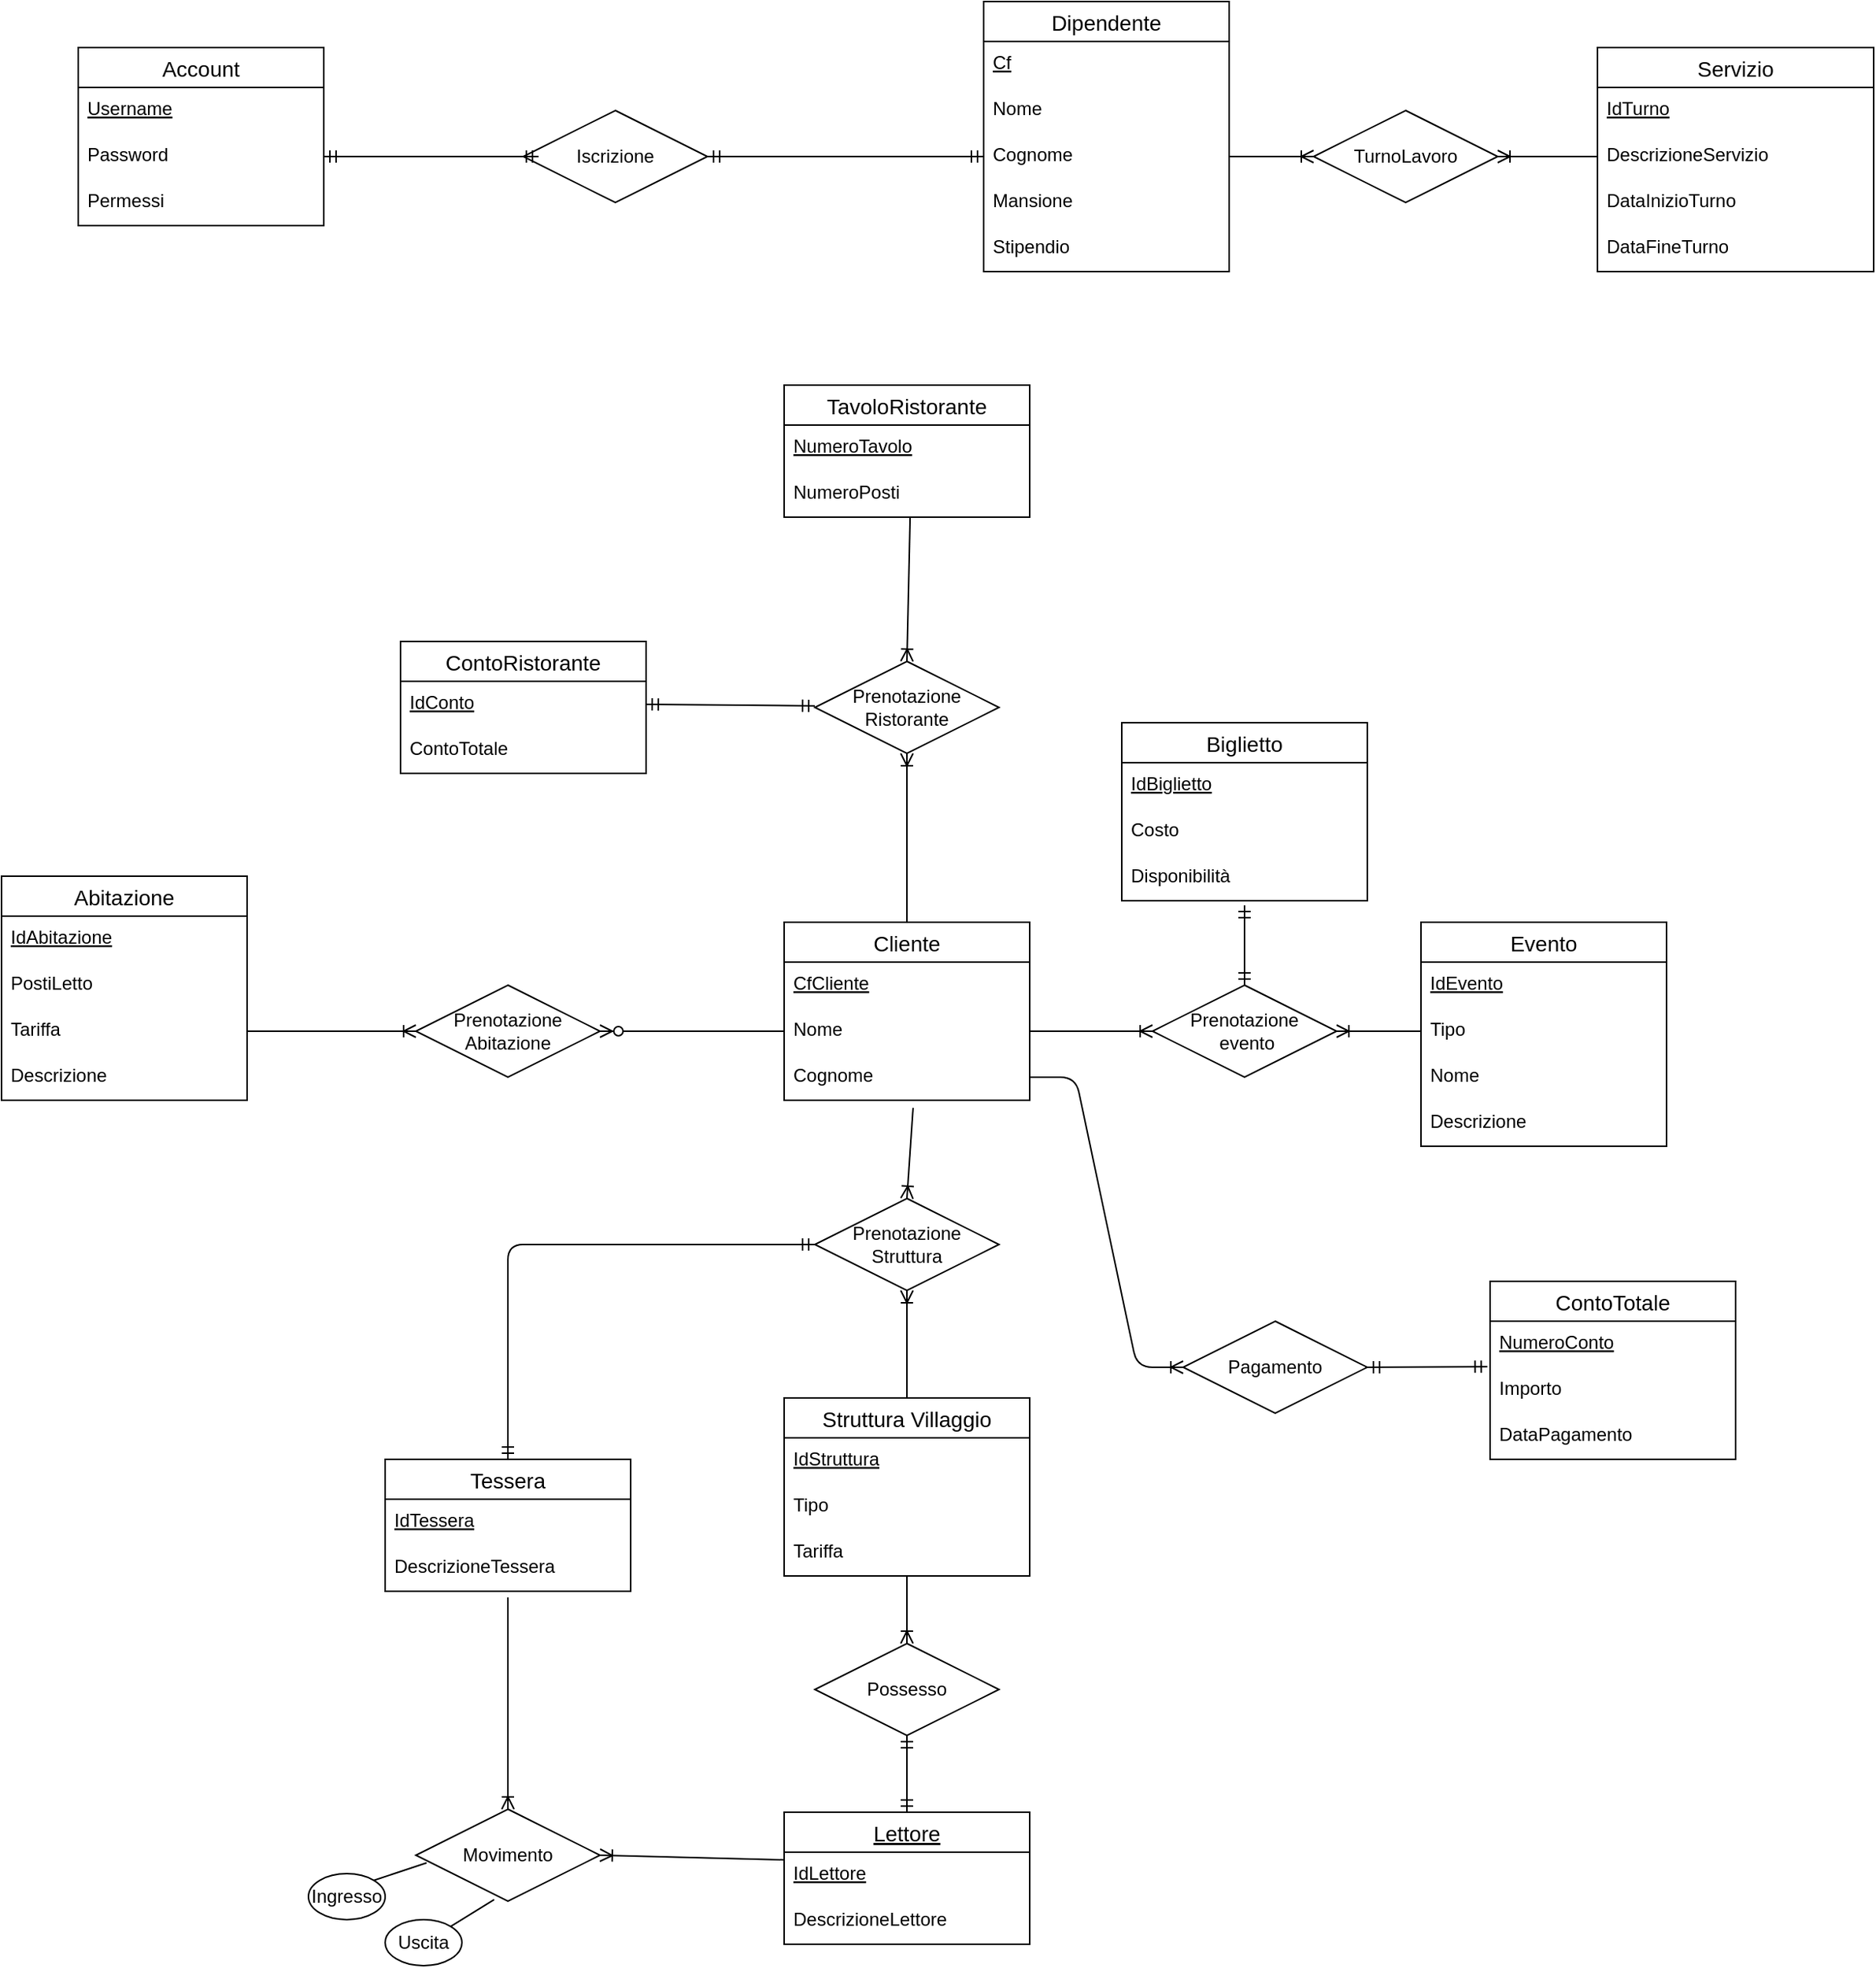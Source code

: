 <mxfile version="13.10.4" type="google"><diagram id="R2lEEEUBdFMjLlhIrx00" name="Page-1"><mxGraphModel dx="868" dy="1651" grid="1" gridSize="10" guides="1" tooltips="1" connect="1" arrows="1" fold="1" page="1" pageScale="1" pageWidth="827" pageHeight="1169" math="0" shadow="0" extFonts="Permanent Marker^https://fonts.googleapis.com/css?family=Permanent+Marker"><root><mxCell id="0"/><mxCell id="1" parent="0"/><mxCell id="88BkT422KWKRaGCLBC-q-8" value="Abitazione" style="swimlane;fontStyle=0;childLayout=stackLayout;horizontal=1;startSize=26;horizontalStack=0;resizeParent=1;resizeParentMax=0;resizeLast=0;collapsible=1;marginBottom=0;align=center;fontSize=14;" parent="1" vertex="1"><mxGeometry x="230" y="-20" width="160" height="146" as="geometry"><mxRectangle x="470" y="380" width="100" height="26" as="alternateBounds"/></mxGeometry></mxCell><mxCell id="88BkT422KWKRaGCLBC-q-9" value="IdAbitazione" style="text;strokeColor=none;fillColor=none;spacingLeft=4;spacingRight=4;overflow=hidden;rotatable=0;points=[[0,0.5],[1,0.5]];portConstraint=eastwest;fontSize=12;fontStyle=4" parent="88BkT422KWKRaGCLBC-q-8" vertex="1"><mxGeometry y="26" width="160" height="30" as="geometry"/></mxCell><mxCell id="88BkT422KWKRaGCLBC-q-10" value="PostiLetto" style="text;strokeColor=none;fillColor=none;spacingLeft=4;spacingRight=4;overflow=hidden;rotatable=0;points=[[0,0.5],[1,0.5]];portConstraint=eastwest;fontSize=12;" parent="88BkT422KWKRaGCLBC-q-8" vertex="1"><mxGeometry y="56" width="160" height="30" as="geometry"/></mxCell><mxCell id="88BkT422KWKRaGCLBC-q-14" value="Tariffa" style="text;strokeColor=none;fillColor=none;spacingLeft=4;spacingRight=4;overflow=hidden;rotatable=0;points=[[0,0.5],[1,0.5]];portConstraint=eastwest;fontSize=12;" parent="88BkT422KWKRaGCLBC-q-8" vertex="1"><mxGeometry y="86" width="160" height="30" as="geometry"/></mxCell><mxCell id="88BkT422KWKRaGCLBC-q-15" value="Descrizione" style="text;strokeColor=none;fillColor=none;spacingLeft=4;spacingRight=4;overflow=hidden;rotatable=0;points=[[0,0.5],[1,0.5]];portConstraint=eastwest;fontSize=12;" parent="88BkT422KWKRaGCLBC-q-8" vertex="1"><mxGeometry y="116" width="160" height="30" as="geometry"/></mxCell><mxCell id="88BkT422KWKRaGCLBC-q-32" value="" style="fontSize=12;html=1;endArrow=ERzeroToMany;endFill=1;entryX=1;entryY=0.5;entryDx=0;entryDy=0;exitX=0;exitY=0.5;exitDx=0;exitDy=0;" parent="1" source="88BkT422KWKRaGCLBC-q-36" target="88BkT422KWKRaGCLBC-q-42" edge="1"><mxGeometry width="100" height="100" relative="1" as="geometry"><mxPoint x="730" y="81" as="sourcePoint"/><mxPoint x="485" y="81" as="targetPoint"/></mxGeometry></mxCell><mxCell id="88BkT422KWKRaGCLBC-q-34" value="Cliente" style="swimlane;fontStyle=0;childLayout=stackLayout;horizontal=1;startSize=26;horizontalStack=0;resizeParent=1;resizeParentMax=0;resizeLast=0;collapsible=1;marginBottom=0;align=center;fontSize=14;" parent="1" vertex="1"><mxGeometry x="740" y="10" width="160" height="116" as="geometry"/></mxCell><mxCell id="88BkT422KWKRaGCLBC-q-35" value="CfCliente" style="text;strokeColor=none;fillColor=none;spacingLeft=4;spacingRight=4;overflow=hidden;rotatable=0;points=[[0,0.5],[1,0.5]];portConstraint=eastwest;fontSize=12;fontStyle=4" parent="88BkT422KWKRaGCLBC-q-34" vertex="1"><mxGeometry y="26" width="160" height="30" as="geometry"/></mxCell><mxCell id="88BkT422KWKRaGCLBC-q-36" value="Nome" style="text;strokeColor=none;fillColor=none;spacingLeft=4;spacingRight=4;overflow=hidden;rotatable=0;points=[[0,0.5],[1,0.5]];portConstraint=eastwest;fontSize=12;" parent="88BkT422KWKRaGCLBC-q-34" vertex="1"><mxGeometry y="56" width="160" height="30" as="geometry"/></mxCell><mxCell id="88BkT422KWKRaGCLBC-q-37" value="Cognome" style="text;strokeColor=none;fillColor=none;spacingLeft=4;spacingRight=4;overflow=hidden;rotatable=0;points=[[0,0.5],[1,0.5]];portConstraint=eastwest;fontSize=12;" parent="88BkT422KWKRaGCLBC-q-34" vertex="1"><mxGeometry y="86" width="160" height="30" as="geometry"/></mxCell><mxCell id="88BkT422KWKRaGCLBC-q-42" value="Prenotazione Abitazione" style="shape=rhombus;perimeter=rhombusPerimeter;whiteSpace=wrap;html=1;align=center;" parent="1" vertex="1"><mxGeometry x="500" y="51" width="120" height="60" as="geometry"/></mxCell><mxCell id="88BkT422KWKRaGCLBC-q-43" value="Prenotazione Struttura" style="shape=rhombus;perimeter=rhombusPerimeter;whiteSpace=wrap;html=1;align=center;" parent="1" vertex="1"><mxGeometry x="760" y="190" width="120" height="60" as="geometry"/></mxCell><mxCell id="88BkT422KWKRaGCLBC-q-44" value="Prenotazione Ristorante" style="shape=rhombus;perimeter=rhombusPerimeter;whiteSpace=wrap;html=1;align=center;" parent="1" vertex="1"><mxGeometry x="760" y="-160" width="120" height="60" as="geometry"/></mxCell><mxCell id="88BkT422KWKRaGCLBC-q-46" value="Prenotazione&lt;br&gt;&amp;nbsp;evento" style="shape=rhombus;perimeter=rhombusPerimeter;whiteSpace=wrap;html=1;align=center;" parent="1" vertex="1"><mxGeometry x="980" y="51" width="120" height="60" as="geometry"/></mxCell><mxCell id="88BkT422KWKRaGCLBC-q-48" value="" style="fontSize=12;html=1;endArrow=ERoneToMany;entryX=0;entryY=0.5;entryDx=0;entryDy=0;exitX=1;exitY=0.5;exitDx=0;exitDy=0;" parent="1" source="88BkT422KWKRaGCLBC-q-14" target="88BkT422KWKRaGCLBC-q-42" edge="1"><mxGeometry width="100" height="100" relative="1" as="geometry"><mxPoint x="180" y="107" as="sourcePoint"/><mxPoint x="180" y="176" as="targetPoint"/></mxGeometry></mxCell><mxCell id="88BkT422KWKRaGCLBC-q-54" value="Possesso" style="shape=rhombus;perimeter=rhombusPerimeter;whiteSpace=wrap;html=1;align=center;" parent="1" vertex="1"><mxGeometry x="760" y="480" width="120" height="60" as="geometry"/></mxCell><mxCell id="88BkT422KWKRaGCLBC-q-55" value="" style="fontSize=12;html=1;endArrow=ERoneToMany;entryX=0.5;entryY=0;entryDx=0;entryDy=0;" parent="1" source="88BkT422KWKRaGCLBC-q-64" target="88BkT422KWKRaGCLBC-q-54" edge="1"><mxGeometry width="100" height="100" relative="1" as="geometry"><mxPoint x="420" y="525" as="sourcePoint"/><mxPoint x="565" y="660" as="targetPoint"/></mxGeometry></mxCell><mxCell id="88BkT422KWKRaGCLBC-q-56" value="" style="fontSize=12;html=1;endArrow=ERmandOne;startArrow=ERmandOne;exitX=0.5;exitY=1;exitDx=0;exitDy=0;entryX=0.5;entryY=0;entryDx=0;entryDy=0;" parent="1" source="88BkT422KWKRaGCLBC-q-54" target="88BkT422KWKRaGCLBC-q-67" edge="1"><mxGeometry width="100" height="100" relative="1" as="geometry"><mxPoint x="415" y="860" as="sourcePoint"/><mxPoint x="420" y="790" as="targetPoint"/></mxGeometry></mxCell><mxCell id="88BkT422KWKRaGCLBC-q-58" value="" style="fontSize=12;html=1;endArrow=ERoneToMany;exitX=0.5;exitY=0;exitDx=0;exitDy=0;entryX=0.5;entryY=1;entryDx=0;entryDy=0;" parent="1" source="88BkT422KWKRaGCLBC-q-61" target="88BkT422KWKRaGCLBC-q-43" edge="1"><mxGeometry width="100" height="100" relative="1" as="geometry"><mxPoint x="420" y="470" as="sourcePoint"/><mxPoint x="490" y="360" as="targetPoint"/></mxGeometry></mxCell><mxCell id="88BkT422KWKRaGCLBC-q-60" value="" style="fontSize=12;html=1;endArrow=ERmandOne;startArrow=ERmandOne;exitX=0.5;exitY=0;exitDx=0;exitDy=0;entryX=0;entryY=0.5;entryDx=0;entryDy=0;edgeStyle=orthogonalEdgeStyle;" parent="1" source="88BkT422KWKRaGCLBC-q-106" target="88BkT422KWKRaGCLBC-q-43" edge="1"><mxGeometry width="100" height="100" relative="1" as="geometry"><mxPoint x="560" y="336" as="sourcePoint"/><mxPoint x="490" y="460" as="targetPoint"/></mxGeometry></mxCell><mxCell id="88BkT422KWKRaGCLBC-q-61" value="Struttura Villaggio" style="swimlane;fontStyle=0;childLayout=stackLayout;horizontal=1;startSize=26;horizontalStack=0;resizeParent=1;resizeParentMax=0;resizeLast=0;collapsible=1;marginBottom=0;align=center;fontSize=14;" parent="1" vertex="1"><mxGeometry x="740" y="320" width="160" height="116" as="geometry"><mxRectangle x="710" y="720" width="140" height="26" as="alternateBounds"/></mxGeometry></mxCell><mxCell id="88BkT422KWKRaGCLBC-q-62" value="IdStruttura" style="text;strokeColor=none;fillColor=none;spacingLeft=4;spacingRight=4;overflow=hidden;rotatable=0;points=[[0,0.5],[1,0.5]];portConstraint=eastwest;fontSize=12;fontStyle=4" parent="88BkT422KWKRaGCLBC-q-61" vertex="1"><mxGeometry y="26" width="160" height="30" as="geometry"/></mxCell><mxCell id="88BkT422KWKRaGCLBC-q-63" value="Tipo" style="text;strokeColor=none;fillColor=none;spacingLeft=4;spacingRight=4;overflow=hidden;rotatable=0;points=[[0,0.5],[1,0.5]];portConstraint=eastwest;fontSize=12;" parent="88BkT422KWKRaGCLBC-q-61" vertex="1"><mxGeometry y="56" width="160" height="30" as="geometry"/></mxCell><mxCell id="88BkT422KWKRaGCLBC-q-64" value="Tariffa" style="text;strokeColor=none;fillColor=none;spacingLeft=4;spacingRight=4;overflow=hidden;rotatable=0;points=[[0,0.5],[1,0.5]];portConstraint=eastwest;fontSize=12;" parent="88BkT422KWKRaGCLBC-q-61" vertex="1"><mxGeometry y="86" width="160" height="30" as="geometry"/></mxCell><mxCell id="88BkT422KWKRaGCLBC-q-66" style="edgeStyle=none;rounded=0;orthogonalLoop=1;jettySize=auto;html=1;exitX=0.5;exitY=1;exitDx=0;exitDy=0;" parent="1" source="88BkT422KWKRaGCLBC-q-61" target="88BkT422KWKRaGCLBC-q-61" edge="1"><mxGeometry relative="1" as="geometry"/></mxCell><mxCell id="88BkT422KWKRaGCLBC-q-67" value="Lettore" style="swimlane;fontStyle=4;childLayout=stackLayout;horizontal=1;startSize=26;horizontalStack=0;resizeParent=1;resizeParentMax=0;resizeLast=0;collapsible=1;marginBottom=0;align=center;fontSize=14;" parent="1" vertex="1"><mxGeometry x="740" y="590" width="160" height="86" as="geometry"/></mxCell><mxCell id="88BkT422KWKRaGCLBC-q-68" value="IdLettore" style="text;strokeColor=none;fillColor=none;spacingLeft=4;spacingRight=4;overflow=hidden;rotatable=0;points=[[0,0.5],[1,0.5]];portConstraint=eastwest;fontSize=12;fontStyle=4" parent="88BkT422KWKRaGCLBC-q-67" vertex="1"><mxGeometry y="26" width="160" height="30" as="geometry"/></mxCell><mxCell id="IHLvdcWM0h_y1jJUb9av-2" value="DescrizioneLettore" style="text;strokeColor=none;fillColor=none;spacingLeft=4;spacingRight=4;overflow=hidden;rotatable=0;points=[[0,0.5],[1,0.5]];portConstraint=eastwest;fontSize=12;" parent="88BkT422KWKRaGCLBC-q-67" vertex="1"><mxGeometry y="56" width="160" height="30" as="geometry"/></mxCell><mxCell id="88BkT422KWKRaGCLBC-q-78" value="Movimento" style="shape=rhombus;perimeter=rhombusPerimeter;whiteSpace=wrap;html=1;align=center;" parent="1" vertex="1"><mxGeometry x="500" y="588" width="120" height="60" as="geometry"/></mxCell><mxCell id="88BkT422KWKRaGCLBC-q-80" value="" style="fontSize=12;html=1;endArrow=ERoneToMany;entryX=1;entryY=0.5;entryDx=0;entryDy=0;exitX=0;exitY=0.167;exitDx=0;exitDy=0;exitPerimeter=0;" parent="1" source="88BkT422KWKRaGCLBC-q-68" target="88BkT422KWKRaGCLBC-q-78" edge="1"><mxGeometry width="100" height="100" relative="1" as="geometry"><mxPoint x="690" y="550" as="sourcePoint"/><mxPoint x="780" y="370" as="targetPoint"/></mxGeometry></mxCell><mxCell id="88BkT422KWKRaGCLBC-q-81" value="Biglietto" style="swimlane;fontStyle=0;childLayout=stackLayout;horizontal=1;startSize=26;horizontalStack=0;resizeParent=1;resizeParentMax=0;resizeLast=0;collapsible=1;marginBottom=0;align=center;fontSize=14;" parent="1" vertex="1"><mxGeometry x="960" y="-120" width="160" height="116" as="geometry"/></mxCell><mxCell id="88BkT422KWKRaGCLBC-q-82" value="IdBiglietto" style="text;strokeColor=none;fillColor=none;spacingLeft=4;spacingRight=4;overflow=hidden;rotatable=0;points=[[0,0.5],[1,0.5]];portConstraint=eastwest;fontSize=12;fontStyle=4" parent="88BkT422KWKRaGCLBC-q-81" vertex="1"><mxGeometry y="26" width="160" height="30" as="geometry"/></mxCell><mxCell id="88BkT422KWKRaGCLBC-q-83" value="Costo" style="text;strokeColor=none;fillColor=none;spacingLeft=4;spacingRight=4;overflow=hidden;rotatable=0;points=[[0,0.5],[1,0.5]];portConstraint=eastwest;fontSize=12;" parent="88BkT422KWKRaGCLBC-q-81" vertex="1"><mxGeometry y="56" width="160" height="30" as="geometry"/></mxCell><mxCell id="88BkT422KWKRaGCLBC-q-84" value="Disponibilità" style="text;strokeColor=none;fillColor=none;spacingLeft=4;spacingRight=4;overflow=hidden;rotatable=0;points=[[0,0.5],[1,0.5]];portConstraint=eastwest;fontSize=12;" parent="88BkT422KWKRaGCLBC-q-81" vertex="1"><mxGeometry y="86" width="160" height="30" as="geometry"/></mxCell><mxCell id="88BkT422KWKRaGCLBC-q-85" value="Evento" style="swimlane;fontStyle=0;childLayout=stackLayout;horizontal=1;startSize=26;horizontalStack=0;resizeParent=1;resizeParentMax=0;resizeLast=0;collapsible=1;marginBottom=0;align=center;fontSize=14;" parent="1" vertex="1"><mxGeometry x="1155" y="10" width="160" height="146" as="geometry"/></mxCell><mxCell id="88BkT422KWKRaGCLBC-q-86" value="IdEvento" style="text;strokeColor=none;fillColor=none;spacingLeft=4;spacingRight=4;overflow=hidden;rotatable=0;points=[[0,0.5],[1,0.5]];portConstraint=eastwest;fontSize=12;fontStyle=4" parent="88BkT422KWKRaGCLBC-q-85" vertex="1"><mxGeometry y="26" width="160" height="30" as="geometry"/></mxCell><mxCell id="88BkT422KWKRaGCLBC-q-87" value="Tipo" style="text;strokeColor=none;fillColor=none;spacingLeft=4;spacingRight=4;overflow=hidden;rotatable=0;points=[[0,0.5],[1,0.5]];portConstraint=eastwest;fontSize=12;" parent="88BkT422KWKRaGCLBC-q-85" vertex="1"><mxGeometry y="56" width="160" height="30" as="geometry"/></mxCell><mxCell id="88BkT422KWKRaGCLBC-q-88" value="Nome" style="text;strokeColor=none;fillColor=none;spacingLeft=4;spacingRight=4;overflow=hidden;rotatable=0;points=[[0,0.5],[1,0.5]];portConstraint=eastwest;fontSize=12;" parent="88BkT422KWKRaGCLBC-q-85" vertex="1"><mxGeometry y="86" width="160" height="30" as="geometry"/></mxCell><mxCell id="88BkT422KWKRaGCLBC-q-89" value="Descrizione" style="text;strokeColor=none;fillColor=none;spacingLeft=4;spacingRight=4;overflow=hidden;rotatable=0;points=[[0,0.5],[1,0.5]];portConstraint=eastwest;fontSize=12;" parent="88BkT422KWKRaGCLBC-q-85" vertex="1"><mxGeometry y="116" width="160" height="30" as="geometry"/></mxCell><mxCell id="88BkT422KWKRaGCLBC-q-91" value="" style="fontSize=12;html=1;endArrow=ERmandOne;startArrow=ERmandOne;entryX=0.5;entryY=1.1;entryDx=0;entryDy=0;entryPerimeter=0;exitX=0.5;exitY=0;exitDx=0;exitDy=0;" parent="1" source="88BkT422KWKRaGCLBC-q-46" target="88BkT422KWKRaGCLBC-q-84" edge="1"><mxGeometry width="100" height="100" relative="1" as="geometry"><mxPoint x="820" y="130" as="sourcePoint"/><mxPoint x="920" y="30" as="targetPoint"/></mxGeometry></mxCell><mxCell id="88BkT422KWKRaGCLBC-q-92" value="" style="fontSize=12;html=1;endArrow=ERoneToMany;exitX=0;exitY=0.5;exitDx=0;exitDy=0;entryX=1;entryY=0.5;entryDx=0;entryDy=0;" parent="1" source="88BkT422KWKRaGCLBC-q-87" target="88BkT422KWKRaGCLBC-q-46" edge="1"><mxGeometry width="100" height="100" relative="1" as="geometry"><mxPoint x="820" y="130" as="sourcePoint"/><mxPoint x="920" y="30" as="targetPoint"/></mxGeometry></mxCell><mxCell id="88BkT422KWKRaGCLBC-q-93" value="" style="fontSize=12;html=1;endArrow=ERoneToMany;exitX=1;exitY=0.5;exitDx=0;exitDy=0;entryX=0;entryY=0.5;entryDx=0;entryDy=0;" parent="1" source="88BkT422KWKRaGCLBC-q-36" target="88BkT422KWKRaGCLBC-q-46" edge="1"><mxGeometry width="100" height="100" relative="1" as="geometry"><mxPoint x="820" y="130" as="sourcePoint"/><mxPoint x="920" y="30" as="targetPoint"/></mxGeometry></mxCell><mxCell id="88BkT422KWKRaGCLBC-q-94" value="TavoloRistorante" style="swimlane;fontStyle=0;childLayout=stackLayout;horizontal=1;startSize=26;horizontalStack=0;resizeParent=1;resizeParentMax=0;resizeLast=0;collapsible=1;marginBottom=0;align=center;fontSize=14;" parent="1" vertex="1"><mxGeometry x="740" y="-340" width="160" height="86" as="geometry"><mxRectangle x="700" y="80" width="140" height="26" as="alternateBounds"/></mxGeometry></mxCell><mxCell id="88BkT422KWKRaGCLBC-q-95" value="NumeroTavolo" style="text;strokeColor=none;fillColor=none;spacingLeft=4;spacingRight=4;overflow=hidden;rotatable=0;points=[[0,0.5],[1,0.5]];portConstraint=eastwest;fontSize=12;fontStyle=4" parent="88BkT422KWKRaGCLBC-q-94" vertex="1"><mxGeometry y="26" width="160" height="30" as="geometry"/></mxCell><mxCell id="88BkT422KWKRaGCLBC-q-96" value="NumeroPosti" style="text;strokeColor=none;fillColor=none;spacingLeft=4;spacingRight=4;overflow=hidden;rotatable=0;points=[[0,0.5],[1,0.5]];portConstraint=eastwest;fontSize=12;" parent="88BkT422KWKRaGCLBC-q-94" vertex="1"><mxGeometry y="56" width="160" height="30" as="geometry"/></mxCell><mxCell id="88BkT422KWKRaGCLBC-q-98" value="" style="fontSize=12;html=1;endArrow=ERoneToMany;exitX=0.5;exitY=0;exitDx=0;exitDy=0;entryX=0.5;entryY=1;entryDx=0;entryDy=0;" parent="1" source="88BkT422KWKRaGCLBC-q-34" target="88BkT422KWKRaGCLBC-q-44" edge="1"><mxGeometry width="100" height="100" relative="1" as="geometry"><mxPoint x="820" y="-90" as="sourcePoint"/><mxPoint x="920" y="-190" as="targetPoint"/></mxGeometry></mxCell><mxCell id="88BkT422KWKRaGCLBC-q-102" value="ContoRistorante" style="swimlane;fontStyle=0;childLayout=stackLayout;horizontal=1;startSize=26;horizontalStack=0;resizeParent=1;resizeParentMax=0;resizeLast=0;collapsible=1;marginBottom=0;align=center;fontSize=14;" parent="1" vertex="1"><mxGeometry x="490" y="-173" width="160" height="86" as="geometry"/></mxCell><mxCell id="88BkT422KWKRaGCLBC-q-104" value="IdConto" style="text;strokeColor=none;fillColor=none;spacingLeft=4;spacingRight=4;overflow=hidden;rotatable=0;points=[[0,0.5],[1,0.5]];portConstraint=eastwest;fontSize=12;fontStyle=4" parent="88BkT422KWKRaGCLBC-q-102" vertex="1"><mxGeometry y="26" width="160" height="30" as="geometry"/></mxCell><mxCell id="88BkT422KWKRaGCLBC-q-103" value="ContoTotale" style="text;strokeColor=none;fillColor=none;spacingLeft=4;spacingRight=4;overflow=hidden;rotatable=0;points=[[0,0.5],[1,0.5]];portConstraint=eastwest;fontSize=12;" parent="88BkT422KWKRaGCLBC-q-102" vertex="1"><mxGeometry y="56" width="160" height="30" as="geometry"/></mxCell><mxCell id="88BkT422KWKRaGCLBC-q-106" value="Tessera" style="swimlane;fontStyle=0;childLayout=stackLayout;horizontal=1;startSize=26;horizontalStack=0;resizeParent=1;resizeParentMax=0;resizeLast=0;collapsible=1;marginBottom=0;align=center;fontSize=14;" parent="1" vertex="1"><mxGeometry x="480" y="360" width="160" height="86" as="geometry"/></mxCell><mxCell id="88BkT422KWKRaGCLBC-q-107" value="IdTessera" style="text;strokeColor=none;fillColor=none;spacingLeft=4;spacingRight=4;overflow=hidden;rotatable=0;points=[[0,0.5],[1,0.5]];portConstraint=eastwest;fontSize=12;fontStyle=4" parent="88BkT422KWKRaGCLBC-q-106" vertex="1"><mxGeometry y="26" width="160" height="30" as="geometry"/></mxCell><mxCell id="IHLvdcWM0h_y1jJUb9av-1" value="DescrizioneTessera" style="text;strokeColor=none;fillColor=none;spacingLeft=4;spacingRight=4;overflow=hidden;rotatable=0;points=[[0,0.5],[1,0.5]];portConstraint=eastwest;fontSize=12;" parent="88BkT422KWKRaGCLBC-q-106" vertex="1"><mxGeometry y="56" width="160" height="30" as="geometry"/></mxCell><mxCell id="88BkT422KWKRaGCLBC-q-110" value="" style="fontSize=12;html=1;endArrow=ERmandOne;startArrow=ERmandOne;exitX=1;exitY=0.5;exitDx=0;exitDy=0;" parent="1" source="88BkT422KWKRaGCLBC-q-104" edge="1"><mxGeometry width="100" height="100" relative="1" as="geometry"><mxPoint x="410" y="-100" as="sourcePoint"/><mxPoint x="760" y="-131" as="targetPoint"/></mxGeometry></mxCell><mxCell id="88BkT422KWKRaGCLBC-q-111" value="Servizio" style="swimlane;fontStyle=0;childLayout=stackLayout;horizontal=1;startSize=26;horizontalStack=0;resizeParent=1;resizeParentMax=0;resizeLast=0;collapsible=1;marginBottom=0;align=center;fontSize=14;" parent="1" vertex="1"><mxGeometry x="1270" y="-560" width="180" height="146" as="geometry"/></mxCell><mxCell id="88BkT422KWKRaGCLBC-q-124" value="IdTurno" style="text;strokeColor=none;fillColor=none;spacingLeft=4;spacingRight=4;overflow=hidden;rotatable=0;points=[[0,0.5],[1,0.5]];portConstraint=eastwest;fontSize=12;fontStyle=4" parent="88BkT422KWKRaGCLBC-q-111" vertex="1"><mxGeometry y="26" width="180" height="30" as="geometry"/></mxCell><mxCell id="88BkT422KWKRaGCLBC-q-123" value="DescrizioneServizio" style="text;strokeColor=none;fillColor=none;spacingLeft=4;spacingRight=4;overflow=hidden;rotatable=0;points=[[0,0.5],[1,0.5]];portConstraint=eastwest;fontSize=12;fontStyle=0" parent="88BkT422KWKRaGCLBC-q-111" vertex="1"><mxGeometry y="56" width="180" height="30" as="geometry"/></mxCell><mxCell id="88BkT422KWKRaGCLBC-q-113" value="DataInizioTurno" style="text;strokeColor=none;fillColor=none;spacingLeft=4;spacingRight=4;overflow=hidden;rotatable=0;points=[[0,0.5],[1,0.5]];portConstraint=eastwest;fontSize=12;fontStyle=0" parent="88BkT422KWKRaGCLBC-q-111" vertex="1"><mxGeometry y="86" width="180" height="30" as="geometry"/></mxCell><mxCell id="88BkT422KWKRaGCLBC-q-114" value="DataFineTurno" style="text;strokeColor=none;fillColor=none;spacingLeft=4;spacingRight=4;overflow=hidden;rotatable=0;points=[[0,0.5],[1,0.5]];portConstraint=eastwest;fontSize=12;fontStyle=0" parent="88BkT422KWKRaGCLBC-q-111" vertex="1"><mxGeometry y="116" width="180" height="30" as="geometry"/></mxCell><mxCell id="88BkT422KWKRaGCLBC-q-115" value="TurnoLavoro" style="shape=rhombus;perimeter=rhombusPerimeter;whiteSpace=wrap;html=1;align=center;" parent="1" vertex="1"><mxGeometry x="1085" y="-519" width="120" height="60" as="geometry"/></mxCell><mxCell id="88BkT422KWKRaGCLBC-q-116" value="Dipendente" style="swimlane;fontStyle=0;childLayout=stackLayout;horizontal=1;startSize=26;horizontalStack=0;resizeParent=1;resizeParentMax=0;resizeLast=0;collapsible=1;marginBottom=0;align=center;fontSize=14;" parent="1" vertex="1"><mxGeometry x="870" y="-590" width="160" height="176" as="geometry"/></mxCell><mxCell id="88BkT422KWKRaGCLBC-q-117" value="Cf" style="text;strokeColor=none;fillColor=none;spacingLeft=4;spacingRight=4;overflow=hidden;rotatable=0;points=[[0,0.5],[1,0.5]];portConstraint=eastwest;fontSize=12;fontStyle=4" parent="88BkT422KWKRaGCLBC-q-116" vertex="1"><mxGeometry y="26" width="160" height="30" as="geometry"/></mxCell><mxCell id="88BkT422KWKRaGCLBC-q-118" value="Nome" style="text;strokeColor=none;fillColor=none;spacingLeft=4;spacingRight=4;overflow=hidden;rotatable=0;points=[[0,0.5],[1,0.5]];portConstraint=eastwest;fontSize=12;" parent="88BkT422KWKRaGCLBC-q-116" vertex="1"><mxGeometry y="56" width="160" height="30" as="geometry"/></mxCell><mxCell id="88BkT422KWKRaGCLBC-q-121" value="Cognome" style="text;strokeColor=none;fillColor=none;spacingLeft=4;spacingRight=4;overflow=hidden;rotatable=0;points=[[0,0.5],[1,0.5]];portConstraint=eastwest;fontSize=12;" parent="88BkT422KWKRaGCLBC-q-116" vertex="1"><mxGeometry y="86" width="160" height="30" as="geometry"/></mxCell><mxCell id="88BkT422KWKRaGCLBC-q-119" value="Mansione" style="text;strokeColor=none;fillColor=none;spacingLeft=4;spacingRight=4;overflow=hidden;rotatable=0;points=[[0,0.5],[1,0.5]];portConstraint=eastwest;fontSize=12;" parent="88BkT422KWKRaGCLBC-q-116" vertex="1"><mxGeometry y="116" width="160" height="30" as="geometry"/></mxCell><mxCell id="88BkT422KWKRaGCLBC-q-120" value="Stipendio" style="text;strokeColor=none;fillColor=none;spacingLeft=4;spacingRight=4;overflow=hidden;rotatable=0;points=[[0,0.5],[1,0.5]];portConstraint=eastwest;fontSize=12;" parent="88BkT422KWKRaGCLBC-q-116" vertex="1"><mxGeometry y="146" width="160" height="30" as="geometry"/></mxCell><mxCell id="88BkT422KWKRaGCLBC-q-125" value="" style="fontSize=12;html=1;endArrow=ERoneToMany;exitX=1;exitY=0.5;exitDx=0;exitDy=0;entryX=0;entryY=0.5;entryDx=0;entryDy=0;" parent="1" source="88BkT422KWKRaGCLBC-q-121" target="88BkT422KWKRaGCLBC-q-115" edge="1"><mxGeometry width="100" height="100" relative="1" as="geometry"><mxPoint x="1070" y="-395" as="sourcePoint"/><mxPoint x="1170" y="-495" as="targetPoint"/></mxGeometry></mxCell><mxCell id="88BkT422KWKRaGCLBC-q-127" value="" style="edgeStyle=entityRelationEdgeStyle;fontSize=12;html=1;endArrow=ERoneToMany;exitX=0;exitY=0.5;exitDx=0;exitDy=0;entryX=1;entryY=0.5;entryDx=0;entryDy=0;" parent="1" source="88BkT422KWKRaGCLBC-q-123" target="88BkT422KWKRaGCLBC-q-115" edge="1"><mxGeometry width="100" height="100" relative="1" as="geometry"><mxPoint x="1080" y="-425" as="sourcePoint"/><mxPoint x="1180" y="-525" as="targetPoint"/></mxGeometry></mxCell><mxCell id="88BkT422KWKRaGCLBC-q-128" value="Iscrizione" style="shape=rhombus;perimeter=rhombusPerimeter;whiteSpace=wrap;html=1;align=center;" parent="1" vertex="1"><mxGeometry x="570" y="-519" width="120" height="60" as="geometry"/></mxCell><mxCell id="88BkT422KWKRaGCLBC-q-129" value="Account" style="swimlane;fontStyle=0;childLayout=stackLayout;horizontal=1;startSize=26;horizontalStack=0;resizeParent=1;resizeParentMax=0;resizeLast=0;collapsible=1;marginBottom=0;align=center;fontSize=14;" parent="1" vertex="1"><mxGeometry x="280" y="-560" width="160" height="116" as="geometry"/></mxCell><mxCell id="88BkT422KWKRaGCLBC-q-130" value="Username" style="text;strokeColor=none;fillColor=none;spacingLeft=4;spacingRight=4;overflow=hidden;rotatable=0;points=[[0,0.5],[1,0.5]];portConstraint=eastwest;fontSize=12;fontStyle=4" parent="88BkT422KWKRaGCLBC-q-129" vertex="1"><mxGeometry y="26" width="160" height="30" as="geometry"/></mxCell><mxCell id="88BkT422KWKRaGCLBC-q-131" value="Password" style="text;strokeColor=none;fillColor=none;spacingLeft=4;spacingRight=4;overflow=hidden;rotatable=0;points=[[0,0.5],[1,0.5]];portConstraint=eastwest;fontSize=12;" parent="88BkT422KWKRaGCLBC-q-129" vertex="1"><mxGeometry y="56" width="160" height="30" as="geometry"/></mxCell><mxCell id="88BkT422KWKRaGCLBC-q-132" value="Permessi" style="text;strokeColor=none;fillColor=none;spacingLeft=4;spacingRight=4;overflow=hidden;rotatable=0;points=[[0,0.5],[1,0.5]];portConstraint=eastwest;fontSize=12;" parent="88BkT422KWKRaGCLBC-q-129" vertex="1"><mxGeometry y="86" width="160" height="30" as="geometry"/></mxCell><mxCell id="88BkT422KWKRaGCLBC-q-133" value="" style="fontSize=12;html=1;endArrow=ERmandOne;startArrow=ERmandOne;entryX=0;entryY=0.5;entryDx=0;entryDy=0;exitX=1;exitY=0.5;exitDx=0;exitDy=0;" parent="1" source="88BkT422KWKRaGCLBC-q-128" target="88BkT422KWKRaGCLBC-q-121" edge="1"><mxGeometry width="100" height="100" relative="1" as="geometry"><mxPoint x="900" y="-184" as="sourcePoint"/><mxPoint x="1000" y="-284" as="targetPoint"/></mxGeometry></mxCell><mxCell id="88BkT422KWKRaGCLBC-q-134" value="" style="fontSize=12;html=1;endArrow=ERmandOne;startArrow=ERmandOne;" parent="1" source="88BkT422KWKRaGCLBC-q-131" edge="1"><mxGeometry width="100" height="100" relative="1" as="geometry"><mxPoint x="900" y="-184" as="sourcePoint"/><mxPoint x="580" y="-489" as="targetPoint"/></mxGeometry></mxCell><mxCell id="88BkT422KWKRaGCLBC-q-136" value="ContoTotale" style="swimlane;fontStyle=0;childLayout=stackLayout;horizontal=1;startSize=26;horizontalStack=0;resizeParent=1;resizeParentMax=0;resizeLast=0;collapsible=1;marginBottom=0;align=center;fontSize=14;" parent="1" vertex="1"><mxGeometry x="1200" y="244" width="160" height="116" as="geometry"/></mxCell><mxCell id="88BkT422KWKRaGCLBC-q-137" value="NumeroConto" style="text;strokeColor=none;fillColor=none;spacingLeft=4;spacingRight=4;overflow=hidden;rotatable=0;points=[[0,0.5],[1,0.5]];portConstraint=eastwest;fontSize=12;fontStyle=4" parent="88BkT422KWKRaGCLBC-q-136" vertex="1"><mxGeometry y="26" width="160" height="30" as="geometry"/></mxCell><mxCell id="88BkT422KWKRaGCLBC-q-138" value="Importo" style="text;strokeColor=none;fillColor=none;spacingLeft=4;spacingRight=4;overflow=hidden;rotatable=0;points=[[0,0.5],[1,0.5]];portConstraint=eastwest;fontSize=12;" parent="88BkT422KWKRaGCLBC-q-136" vertex="1"><mxGeometry y="56" width="160" height="30" as="geometry"/></mxCell><mxCell id="88BkT422KWKRaGCLBC-q-139" value="DataPagamento" style="text;strokeColor=none;fillColor=none;spacingLeft=4;spacingRight=4;overflow=hidden;rotatable=0;points=[[0,0.5],[1,0.5]];portConstraint=eastwest;fontSize=12;" parent="88BkT422KWKRaGCLBC-q-136" vertex="1"><mxGeometry y="86" width="160" height="30" as="geometry"/></mxCell><mxCell id="88BkT422KWKRaGCLBC-q-140" value="Pagamento" style="shape=rhombus;perimeter=rhombusPerimeter;whiteSpace=wrap;html=1;align=center;" parent="1" vertex="1"><mxGeometry x="1000" y="270" width="120" height="60" as="geometry"/></mxCell><mxCell id="88BkT422KWKRaGCLBC-q-141" value="" style="edgeStyle=entityRelationEdgeStyle;fontSize=12;html=1;endArrow=ERoneToMany;exitX=1;exitY=0.5;exitDx=0;exitDy=0;" parent="1" source="88BkT422KWKRaGCLBC-q-37" target="88BkT422KWKRaGCLBC-q-140" edge="1"><mxGeometry width="100" height="100" relative="1" as="geometry"><mxPoint x="1050" y="200" as="sourcePoint"/><mxPoint x="1150" y="100" as="targetPoint"/></mxGeometry></mxCell><mxCell id="88BkT422KWKRaGCLBC-q-142" value="" style="fontSize=12;html=1;endArrow=ERmandOne;startArrow=ERmandOne;exitX=1;exitY=0.5;exitDx=0;exitDy=0;entryX=-0.011;entryY=-0.014;entryDx=0;entryDy=0;entryPerimeter=0;" parent="1" source="88BkT422KWKRaGCLBC-q-140" target="88BkT422KWKRaGCLBC-q-138" edge="1"><mxGeometry width="100" height="100" relative="1" as="geometry"><mxPoint x="1050" y="200" as="sourcePoint"/><mxPoint x="1150" y="100" as="targetPoint"/></mxGeometry></mxCell><mxCell id="31BqEx-cmPT_jr_bGaSO-1" value="" style="fontSize=12;html=1;endArrow=ERoneToMany;exitX=0.513;exitY=1;exitDx=0;exitDy=0;exitPerimeter=0;entryX=0.5;entryY=0;entryDx=0;entryDy=0;" parent="1" source="88BkT422KWKRaGCLBC-q-96" target="88BkT422KWKRaGCLBC-q-44" edge="1"><mxGeometry width="100" height="100" relative="1" as="geometry"><mxPoint x="980" y="-70" as="sourcePoint"/><mxPoint x="1080" y="-170" as="targetPoint"/></mxGeometry></mxCell><mxCell id="pDk6IGDEvMcBST37ib5R-1" value="" style="fontSize=12;html=1;endArrow=ERoneToMany;entryX=0.5;entryY=0;entryDx=0;entryDy=0;exitX=0.525;exitY=1.167;exitDx=0;exitDy=0;exitPerimeter=0;" parent="1" source="88BkT422KWKRaGCLBC-q-37" target="88BkT422KWKRaGCLBC-q-43" edge="1"><mxGeometry width="100" height="100" relative="1" as="geometry"><mxPoint x="720" y="260" as="sourcePoint"/><mxPoint x="820" y="160" as="targetPoint"/></mxGeometry></mxCell><mxCell id="pDk6IGDEvMcBST37ib5R-3" value="" style="fontSize=12;html=1;endArrow=ERoneToMany;exitX=0.5;exitY=1.133;exitDx=0;exitDy=0;exitPerimeter=0;entryX=0.5;entryY=0;entryDx=0;entryDy=0;" parent="1" source="IHLvdcWM0h_y1jJUb9av-1" target="88BkT422KWKRaGCLBC-q-78" edge="1"><mxGeometry width="100" height="100" relative="1" as="geometry"><mxPoint x="450" y="560" as="sourcePoint"/><mxPoint x="550" y="460" as="targetPoint"/></mxGeometry></mxCell><mxCell id="pDk6IGDEvMcBST37ib5R-8" value="Ingresso" style="ellipse;whiteSpace=wrap;html=1;align=center;" parent="1" vertex="1"><mxGeometry x="430" y="630" width="50" height="30" as="geometry"/></mxCell><mxCell id="pDk6IGDEvMcBST37ib5R-9" value="Uscita" style="ellipse;whiteSpace=wrap;html=1;align=center;" parent="1" vertex="1"><mxGeometry x="480" y="660" width="50" height="30" as="geometry"/></mxCell><mxCell id="pDk6IGDEvMcBST37ib5R-10" value="" style="endArrow=none;html=1;rounded=0;exitX=1;exitY=0;exitDx=0;exitDy=0;entryX=0.058;entryY=0.583;entryDx=0;entryDy=0;entryPerimeter=0;" parent="1" source="pDk6IGDEvMcBST37ib5R-8" target="88BkT422KWKRaGCLBC-q-78" edge="1"><mxGeometry relative="1" as="geometry"><mxPoint x="420" y="510" as="sourcePoint"/><mxPoint x="580" y="510" as="targetPoint"/></mxGeometry></mxCell><mxCell id="pDk6IGDEvMcBST37ib5R-11" value="" style="endArrow=none;html=1;rounded=0;exitX=1;exitY=0;exitDx=0;exitDy=0;entryX=0.425;entryY=0.983;entryDx=0;entryDy=0;entryPerimeter=0;" parent="1" source="pDk6IGDEvMcBST37ib5R-9" target="88BkT422KWKRaGCLBC-q-78" edge="1"><mxGeometry relative="1" as="geometry"><mxPoint x="420" y="510" as="sourcePoint"/><mxPoint x="552" y="647" as="targetPoint"/></mxGeometry></mxCell></root></mxGraphModel></diagram></mxfile>